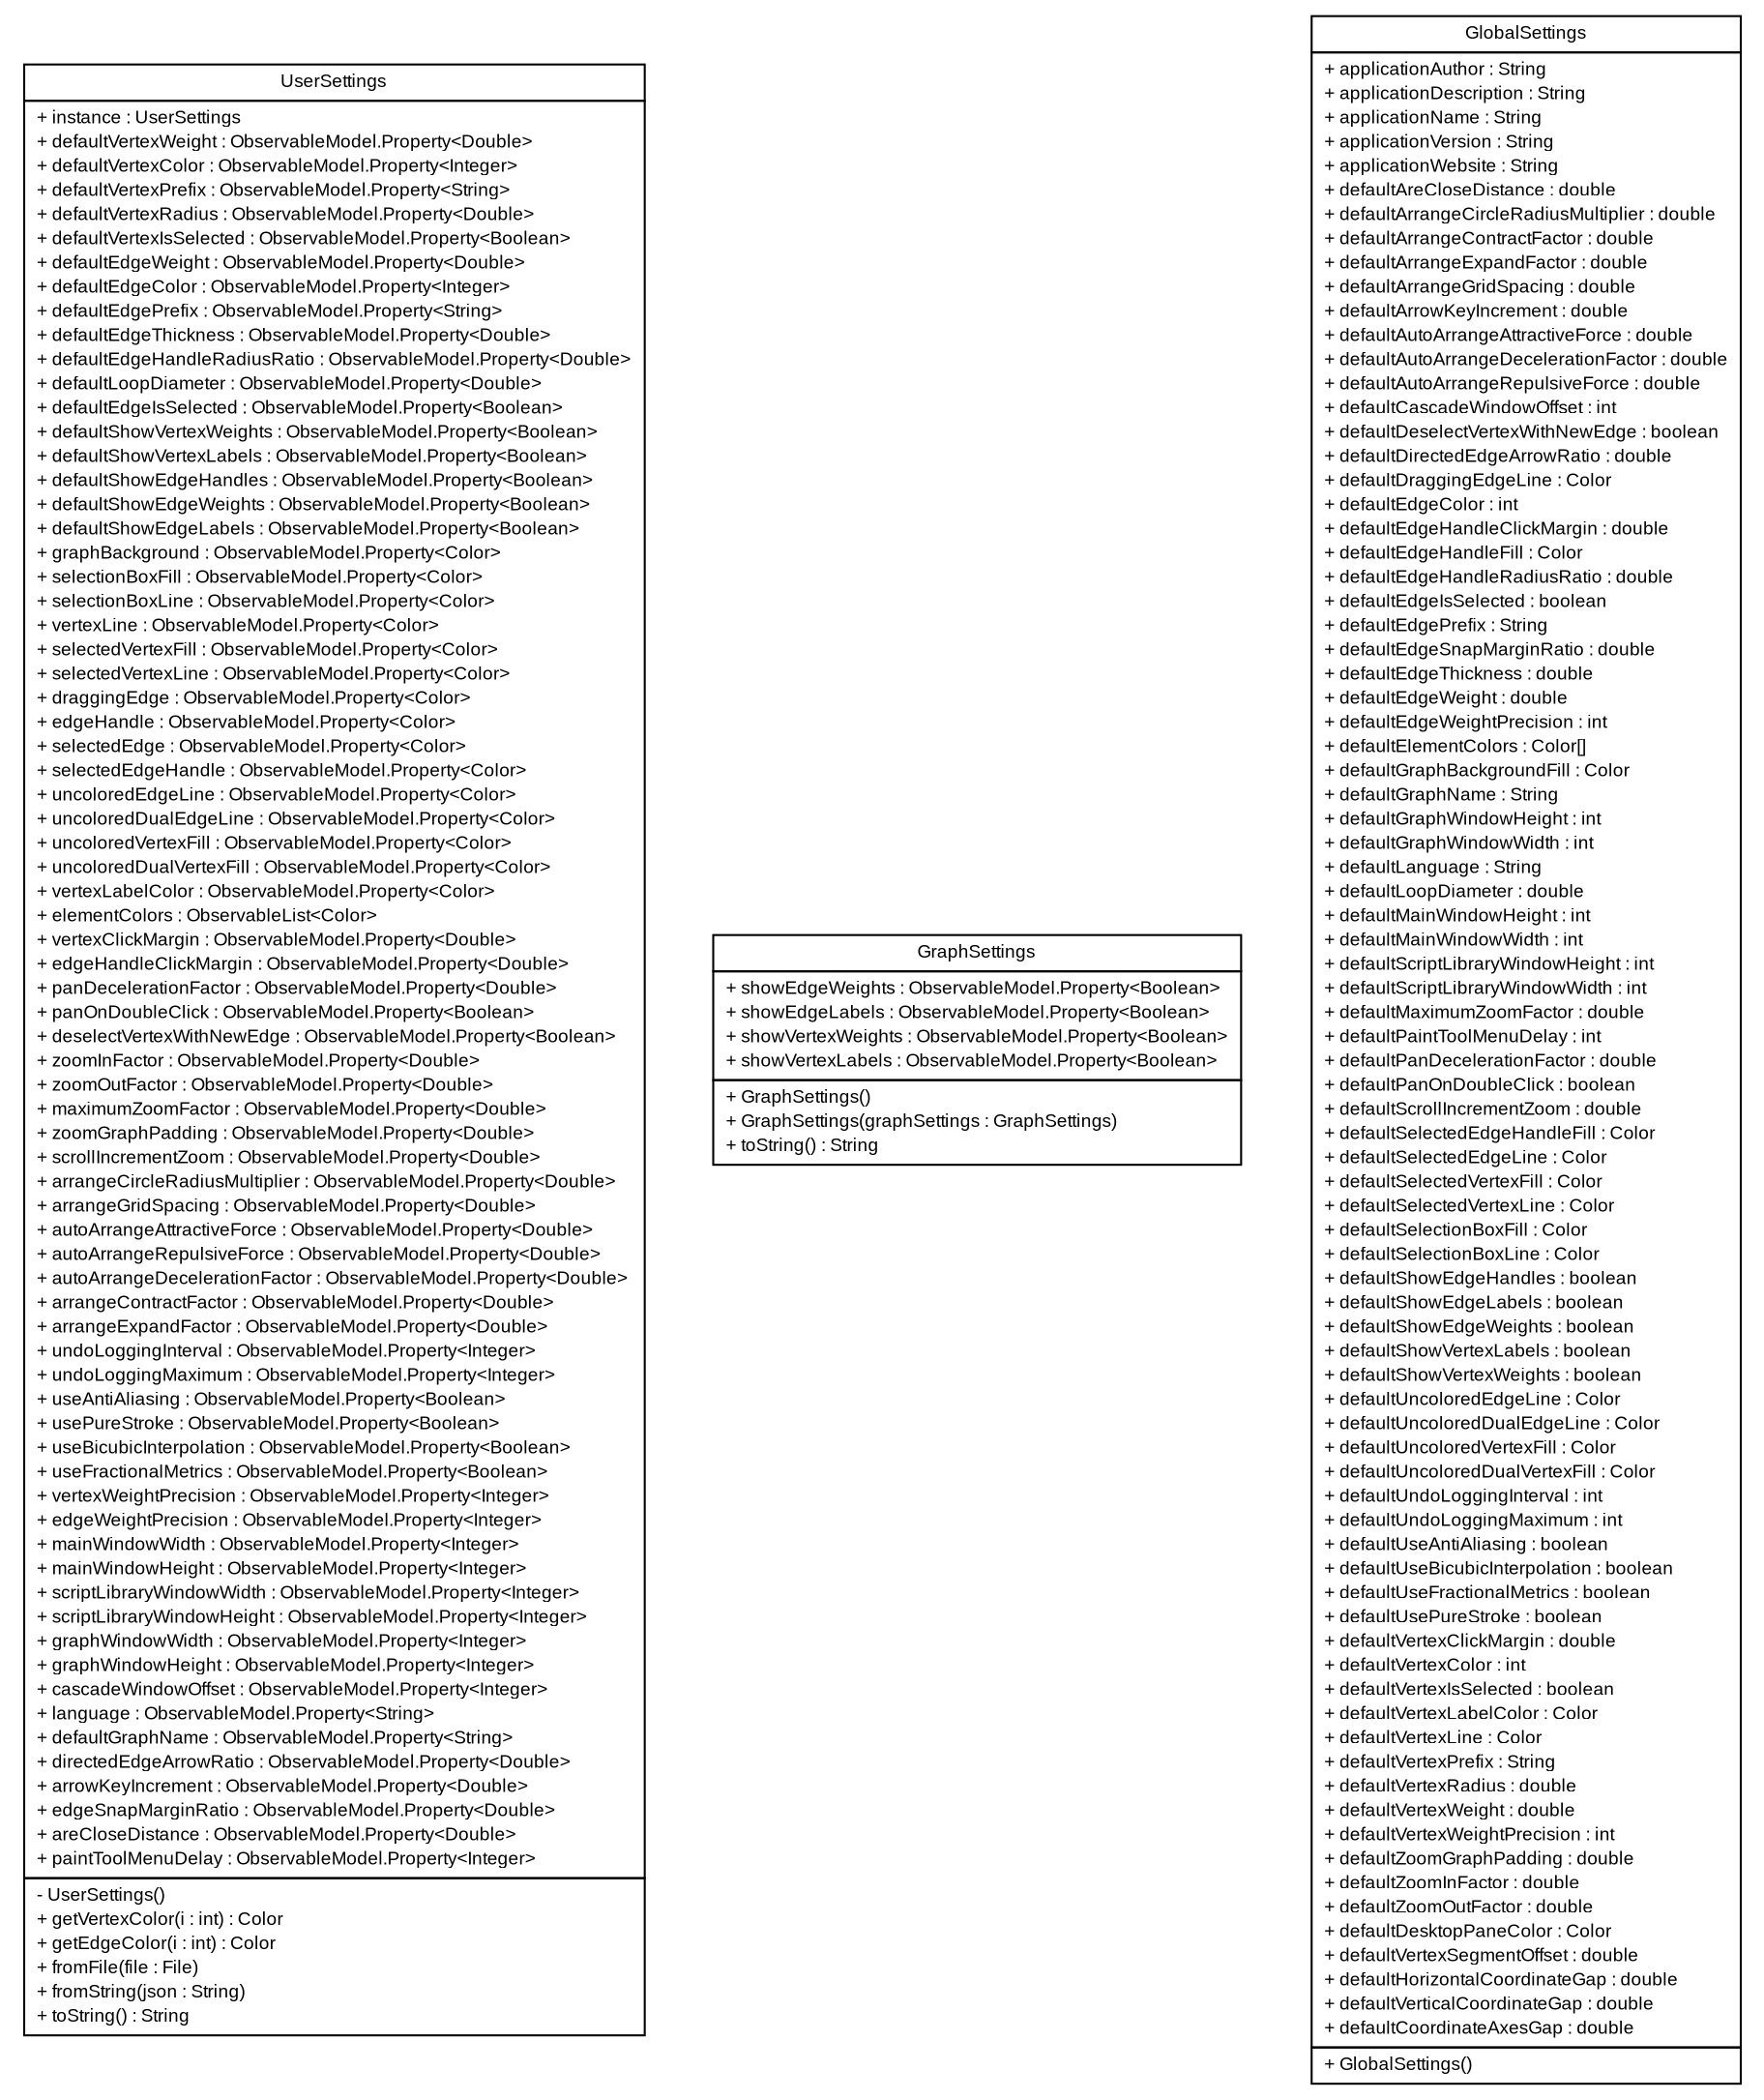 #!/usr/local/bin/dot
#
# Class diagram 
# Generated by UMLGraph version R5_6 (http://www.umlgraph.org/)
#

digraph G {
	edge [fontname="arial",fontsize=10,labelfontname="arial",labelfontsize=10];
	node [fontname="arial",fontsize=10,shape=plaintext];
	nodesep=0.25;
	ranksep=0.5;
	// pfc.settings.UserSettings
	c2193 [label=<<table title="pfc.settings.UserSettings" border="0" cellborder="1" cellspacing="0" cellpadding="2" port="p" href="./UserSettings.html">
		<tr><td><table border="0" cellspacing="0" cellpadding="1">
<tr><td align="center" balign="center"> UserSettings </td></tr>
		</table></td></tr>
		<tr><td><table border="0" cellspacing="0" cellpadding="1">
<tr><td align="left" balign="left"> + instance : UserSettings </td></tr>
<tr><td align="left" balign="left"> + defaultVertexWeight : ObservableModel.Property&lt;Double&gt; </td></tr>
<tr><td align="left" balign="left"> + defaultVertexColor : ObservableModel.Property&lt;Integer&gt; </td></tr>
<tr><td align="left" balign="left"> + defaultVertexPrefix : ObservableModel.Property&lt;String&gt; </td></tr>
<tr><td align="left" balign="left"> + defaultVertexRadius : ObservableModel.Property&lt;Double&gt; </td></tr>
<tr><td align="left" balign="left"> + defaultVertexIsSelected : ObservableModel.Property&lt;Boolean&gt; </td></tr>
<tr><td align="left" balign="left"> + defaultEdgeWeight : ObservableModel.Property&lt;Double&gt; </td></tr>
<tr><td align="left" balign="left"> + defaultEdgeColor : ObservableModel.Property&lt;Integer&gt; </td></tr>
<tr><td align="left" balign="left"> + defaultEdgePrefix : ObservableModel.Property&lt;String&gt; </td></tr>
<tr><td align="left" balign="left"> + defaultEdgeThickness : ObservableModel.Property&lt;Double&gt; </td></tr>
<tr><td align="left" balign="left"> + defaultEdgeHandleRadiusRatio : ObservableModel.Property&lt;Double&gt; </td></tr>
<tr><td align="left" balign="left"> + defaultLoopDiameter : ObservableModel.Property&lt;Double&gt; </td></tr>
<tr><td align="left" balign="left"> + defaultEdgeIsSelected : ObservableModel.Property&lt;Boolean&gt; </td></tr>
<tr><td align="left" balign="left"> + defaultShowVertexWeights : ObservableModel.Property&lt;Boolean&gt; </td></tr>
<tr><td align="left" balign="left"> + defaultShowVertexLabels : ObservableModel.Property&lt;Boolean&gt; </td></tr>
<tr><td align="left" balign="left"> + defaultShowEdgeHandles : ObservableModel.Property&lt;Boolean&gt; </td></tr>
<tr><td align="left" balign="left"> + defaultShowEdgeWeights : ObservableModel.Property&lt;Boolean&gt; </td></tr>
<tr><td align="left" balign="left"> + defaultShowEdgeLabels : ObservableModel.Property&lt;Boolean&gt; </td></tr>
<tr><td align="left" balign="left"> + graphBackground : ObservableModel.Property&lt;Color&gt; </td></tr>
<tr><td align="left" balign="left"> + selectionBoxFill : ObservableModel.Property&lt;Color&gt; </td></tr>
<tr><td align="left" balign="left"> + selectionBoxLine : ObservableModel.Property&lt;Color&gt; </td></tr>
<tr><td align="left" balign="left"> + vertexLine : ObservableModel.Property&lt;Color&gt; </td></tr>
<tr><td align="left" balign="left"> + selectedVertexFill : ObservableModel.Property&lt;Color&gt; </td></tr>
<tr><td align="left" balign="left"> + selectedVertexLine : ObservableModel.Property&lt;Color&gt; </td></tr>
<tr><td align="left" balign="left"> + draggingEdge : ObservableModel.Property&lt;Color&gt; </td></tr>
<tr><td align="left" balign="left"> + edgeHandle : ObservableModel.Property&lt;Color&gt; </td></tr>
<tr><td align="left" balign="left"> + selectedEdge : ObservableModel.Property&lt;Color&gt; </td></tr>
<tr><td align="left" balign="left"> + selectedEdgeHandle : ObservableModel.Property&lt;Color&gt; </td></tr>
<tr><td align="left" balign="left"> + uncoloredEdgeLine : ObservableModel.Property&lt;Color&gt; </td></tr>
<tr><td align="left" balign="left"> + uncoloredDualEdgeLine : ObservableModel.Property&lt;Color&gt; </td></tr>
<tr><td align="left" balign="left"> + uncoloredVertexFill : ObservableModel.Property&lt;Color&gt; </td></tr>
<tr><td align="left" balign="left"> + uncoloredDualVertexFill : ObservableModel.Property&lt;Color&gt; </td></tr>
<tr><td align="left" balign="left"> + vertexLabelColor : ObservableModel.Property&lt;Color&gt; </td></tr>
<tr><td align="left" balign="left"> + elementColors : ObservableList&lt;Color&gt; </td></tr>
<tr><td align="left" balign="left"> + vertexClickMargin : ObservableModel.Property&lt;Double&gt; </td></tr>
<tr><td align="left" balign="left"> + edgeHandleClickMargin : ObservableModel.Property&lt;Double&gt; </td></tr>
<tr><td align="left" balign="left"> + panDecelerationFactor : ObservableModel.Property&lt;Double&gt; </td></tr>
<tr><td align="left" balign="left"> + panOnDoubleClick : ObservableModel.Property&lt;Boolean&gt; </td></tr>
<tr><td align="left" balign="left"> + deselectVertexWithNewEdge : ObservableModel.Property&lt;Boolean&gt; </td></tr>
<tr><td align="left" balign="left"> + zoomInFactor : ObservableModel.Property&lt;Double&gt; </td></tr>
<tr><td align="left" balign="left"> + zoomOutFactor : ObservableModel.Property&lt;Double&gt; </td></tr>
<tr><td align="left" balign="left"> + maximumZoomFactor : ObservableModel.Property&lt;Double&gt; </td></tr>
<tr><td align="left" balign="left"> + zoomGraphPadding : ObservableModel.Property&lt;Double&gt; </td></tr>
<tr><td align="left" balign="left"> + scrollIncrementZoom : ObservableModel.Property&lt;Double&gt; </td></tr>
<tr><td align="left" balign="left"> + arrangeCircleRadiusMultiplier : ObservableModel.Property&lt;Double&gt; </td></tr>
<tr><td align="left" balign="left"> + arrangeGridSpacing : ObservableModel.Property&lt;Double&gt; </td></tr>
<tr><td align="left" balign="left"> + autoArrangeAttractiveForce : ObservableModel.Property&lt;Double&gt; </td></tr>
<tr><td align="left" balign="left"> + autoArrangeRepulsiveForce : ObservableModel.Property&lt;Double&gt; </td></tr>
<tr><td align="left" balign="left"> + autoArrangeDecelerationFactor : ObservableModel.Property&lt;Double&gt; </td></tr>
<tr><td align="left" balign="left"> + arrangeContractFactor : ObservableModel.Property&lt;Double&gt; </td></tr>
<tr><td align="left" balign="left"> + arrangeExpandFactor : ObservableModel.Property&lt;Double&gt; </td></tr>
<tr><td align="left" balign="left"> + undoLoggingInterval : ObservableModel.Property&lt;Integer&gt; </td></tr>
<tr><td align="left" balign="left"> + undoLoggingMaximum : ObservableModel.Property&lt;Integer&gt; </td></tr>
<tr><td align="left" balign="left"> + useAntiAliasing : ObservableModel.Property&lt;Boolean&gt; </td></tr>
<tr><td align="left" balign="left"> + usePureStroke : ObservableModel.Property&lt;Boolean&gt; </td></tr>
<tr><td align="left" balign="left"> + useBicubicInterpolation : ObservableModel.Property&lt;Boolean&gt; </td></tr>
<tr><td align="left" balign="left"> + useFractionalMetrics : ObservableModel.Property&lt;Boolean&gt; </td></tr>
<tr><td align="left" balign="left"> + vertexWeightPrecision : ObservableModel.Property&lt;Integer&gt; </td></tr>
<tr><td align="left" balign="left"> + edgeWeightPrecision : ObservableModel.Property&lt;Integer&gt; </td></tr>
<tr><td align="left" balign="left"> + mainWindowWidth : ObservableModel.Property&lt;Integer&gt; </td></tr>
<tr><td align="left" balign="left"> + mainWindowHeight : ObservableModel.Property&lt;Integer&gt; </td></tr>
<tr><td align="left" balign="left"> + scriptLibraryWindowWidth : ObservableModel.Property&lt;Integer&gt; </td></tr>
<tr><td align="left" balign="left"> + scriptLibraryWindowHeight : ObservableModel.Property&lt;Integer&gt; </td></tr>
<tr><td align="left" balign="left"> + graphWindowWidth : ObservableModel.Property&lt;Integer&gt; </td></tr>
<tr><td align="left" balign="left"> + graphWindowHeight : ObservableModel.Property&lt;Integer&gt; </td></tr>
<tr><td align="left" balign="left"> + cascadeWindowOffset : ObservableModel.Property&lt;Integer&gt; </td></tr>
<tr><td align="left" balign="left"> + language : ObservableModel.Property&lt;String&gt; </td></tr>
<tr><td align="left" balign="left"> + defaultGraphName : ObservableModel.Property&lt;String&gt; </td></tr>
<tr><td align="left" balign="left"> + directedEdgeArrowRatio : ObservableModel.Property&lt;Double&gt; </td></tr>
<tr><td align="left" balign="left"> + arrowKeyIncrement : ObservableModel.Property&lt;Double&gt; </td></tr>
<tr><td align="left" balign="left"> + edgeSnapMarginRatio : ObservableModel.Property&lt;Double&gt; </td></tr>
<tr><td align="left" balign="left"> + areCloseDistance : ObservableModel.Property&lt;Double&gt; </td></tr>
<tr><td align="left" balign="left"> + paintToolMenuDelay : ObservableModel.Property&lt;Integer&gt; </td></tr>
		</table></td></tr>
		<tr><td><table border="0" cellspacing="0" cellpadding="1">
<tr><td align="left" balign="left"> - UserSettings() </td></tr>
<tr><td align="left" balign="left"> + getVertexColor(i : int) : Color </td></tr>
<tr><td align="left" balign="left"> + getEdgeColor(i : int) : Color </td></tr>
<tr><td align="left" balign="left"> + fromFile(file : File) </td></tr>
<tr><td align="left" balign="left"> + fromString(json : String) </td></tr>
<tr><td align="left" balign="left"> + toString() : String </td></tr>
		</table></td></tr>
		</table>>, URL="./UserSettings.html", fontname="arial", fontcolor="black", fontsize=9.0];
	// pfc.settings.GraphSettings
	c2194 [label=<<table title="pfc.settings.GraphSettings" border="0" cellborder="1" cellspacing="0" cellpadding="2" port="p" href="./GraphSettings.html">
		<tr><td><table border="0" cellspacing="0" cellpadding="1">
<tr><td align="center" balign="center"> GraphSettings </td></tr>
		</table></td></tr>
		<tr><td><table border="0" cellspacing="0" cellpadding="1">
<tr><td align="left" balign="left"> + showEdgeWeights : ObservableModel.Property&lt;Boolean&gt; </td></tr>
<tr><td align="left" balign="left"> + showEdgeLabels : ObservableModel.Property&lt;Boolean&gt; </td></tr>
<tr><td align="left" balign="left"> + showVertexWeights : ObservableModel.Property&lt;Boolean&gt; </td></tr>
<tr><td align="left" balign="left"> + showVertexLabels : ObservableModel.Property&lt;Boolean&gt; </td></tr>
		</table></td></tr>
		<tr><td><table border="0" cellspacing="0" cellpadding="1">
<tr><td align="left" balign="left"> + GraphSettings() </td></tr>
<tr><td align="left" balign="left"> + GraphSettings(graphSettings : GraphSettings) </td></tr>
<tr><td align="left" balign="left"> + toString() : String </td></tr>
		</table></td></tr>
		</table>>, URL="./GraphSettings.html", fontname="arial", fontcolor="black", fontsize=9.0];
	// pfc.settings.GlobalSettings
	c2195 [label=<<table title="pfc.settings.GlobalSettings" border="0" cellborder="1" cellspacing="0" cellpadding="2" port="p" href="./GlobalSettings.html">
		<tr><td><table border="0" cellspacing="0" cellpadding="1">
<tr><td align="center" balign="center"> GlobalSettings </td></tr>
		</table></td></tr>
		<tr><td><table border="0" cellspacing="0" cellpadding="1">
<tr><td align="left" balign="left"> + applicationAuthor : String </td></tr>
<tr><td align="left" balign="left"> + applicationDescription : String </td></tr>
<tr><td align="left" balign="left"> + applicationName : String </td></tr>
<tr><td align="left" balign="left"> + applicationVersion : String </td></tr>
<tr><td align="left" balign="left"> + applicationWebsite : String </td></tr>
<tr><td align="left" balign="left"> + defaultAreCloseDistance : double </td></tr>
<tr><td align="left" balign="left"> + defaultArrangeCircleRadiusMultiplier : double </td></tr>
<tr><td align="left" balign="left"> + defaultArrangeContractFactor : double </td></tr>
<tr><td align="left" balign="left"> + defaultArrangeExpandFactor : double </td></tr>
<tr><td align="left" balign="left"> + defaultArrangeGridSpacing : double </td></tr>
<tr><td align="left" balign="left"> + defaultArrowKeyIncrement : double </td></tr>
<tr><td align="left" balign="left"> + defaultAutoArrangeAttractiveForce : double </td></tr>
<tr><td align="left" balign="left"> + defaultAutoArrangeDecelerationFactor : double </td></tr>
<tr><td align="left" balign="left"> + defaultAutoArrangeRepulsiveForce : double </td></tr>
<tr><td align="left" balign="left"> + defaultCascadeWindowOffset : int </td></tr>
<tr><td align="left" balign="left"> + defaultDeselectVertexWithNewEdge : boolean </td></tr>
<tr><td align="left" balign="left"> + defaultDirectedEdgeArrowRatio : double </td></tr>
<tr><td align="left" balign="left"> + defaultDraggingEdgeLine : Color </td></tr>
<tr><td align="left" balign="left"> + defaultEdgeColor : int </td></tr>
<tr><td align="left" balign="left"> + defaultEdgeHandleClickMargin : double </td></tr>
<tr><td align="left" balign="left"> + defaultEdgeHandleFill : Color </td></tr>
<tr><td align="left" balign="left"> + defaultEdgeHandleRadiusRatio : double </td></tr>
<tr><td align="left" balign="left"> + defaultEdgeIsSelected : boolean </td></tr>
<tr><td align="left" balign="left"> + defaultEdgePrefix : String </td></tr>
<tr><td align="left" balign="left"> + defaultEdgeSnapMarginRatio : double </td></tr>
<tr><td align="left" balign="left"> + defaultEdgeThickness : double </td></tr>
<tr><td align="left" balign="left"> + defaultEdgeWeight : double </td></tr>
<tr><td align="left" balign="left"> + defaultEdgeWeightPrecision : int </td></tr>
<tr><td align="left" balign="left"> + defaultElementColors : Color[] </td></tr>
<tr><td align="left" balign="left"> + defaultGraphBackgroundFill : Color </td></tr>
<tr><td align="left" balign="left"> + defaultGraphName : String </td></tr>
<tr><td align="left" balign="left"> + defaultGraphWindowHeight : int </td></tr>
<tr><td align="left" balign="left"> + defaultGraphWindowWidth : int </td></tr>
<tr><td align="left" balign="left"> + defaultLanguage : String </td></tr>
<tr><td align="left" balign="left"> + defaultLoopDiameter : double </td></tr>
<tr><td align="left" balign="left"> + defaultMainWindowHeight : int </td></tr>
<tr><td align="left" balign="left"> + defaultMainWindowWidth : int </td></tr>
<tr><td align="left" balign="left"> + defaultScriptLibraryWindowHeight : int </td></tr>
<tr><td align="left" balign="left"> + defaultScriptLibraryWindowWidth : int </td></tr>
<tr><td align="left" balign="left"> + defaultMaximumZoomFactor : double </td></tr>
<tr><td align="left" balign="left"> + defaultPaintToolMenuDelay : int </td></tr>
<tr><td align="left" balign="left"> + defaultPanDecelerationFactor : double </td></tr>
<tr><td align="left" balign="left"> + defaultPanOnDoubleClick : boolean </td></tr>
<tr><td align="left" balign="left"> + defaultScrollIncrementZoom : double </td></tr>
<tr><td align="left" balign="left"> + defaultSelectedEdgeHandleFill : Color </td></tr>
<tr><td align="left" balign="left"> + defaultSelectedEdgeLine : Color </td></tr>
<tr><td align="left" balign="left"> + defaultSelectedVertexFill : Color </td></tr>
<tr><td align="left" balign="left"> + defaultSelectedVertexLine : Color </td></tr>
<tr><td align="left" balign="left"> + defaultSelectionBoxFill : Color </td></tr>
<tr><td align="left" balign="left"> + defaultSelectionBoxLine : Color </td></tr>
<tr><td align="left" balign="left"> + defaultShowEdgeHandles : boolean </td></tr>
<tr><td align="left" balign="left"> + defaultShowEdgeLabels : boolean </td></tr>
<tr><td align="left" balign="left"> + defaultShowEdgeWeights : boolean </td></tr>
<tr><td align="left" balign="left"> + defaultShowVertexLabels : boolean </td></tr>
<tr><td align="left" balign="left"> + defaultShowVertexWeights : boolean </td></tr>
<tr><td align="left" balign="left"> + defaultUncoloredEdgeLine : Color </td></tr>
<tr><td align="left" balign="left"> + defaultUncoloredDualEdgeLine : Color </td></tr>
<tr><td align="left" balign="left"> + defaultUncoloredVertexFill : Color </td></tr>
<tr><td align="left" balign="left"> + defaultUncoloredDualVertexFill : Color </td></tr>
<tr><td align="left" balign="left"> + defaultUndoLoggingInterval : int </td></tr>
<tr><td align="left" balign="left"> + defaultUndoLoggingMaximum : int </td></tr>
<tr><td align="left" balign="left"> + defaultUseAntiAliasing : boolean </td></tr>
<tr><td align="left" balign="left"> + defaultUseBicubicInterpolation : boolean </td></tr>
<tr><td align="left" balign="left"> + defaultUseFractionalMetrics : boolean </td></tr>
<tr><td align="left" balign="left"> + defaultUsePureStroke : boolean </td></tr>
<tr><td align="left" balign="left"> + defaultVertexClickMargin : double </td></tr>
<tr><td align="left" balign="left"> + defaultVertexColor : int </td></tr>
<tr><td align="left" balign="left"> + defaultVertexIsSelected : boolean </td></tr>
<tr><td align="left" balign="left"> + defaultVertexLabelColor : Color </td></tr>
<tr><td align="left" balign="left"> + defaultVertexLine : Color </td></tr>
<tr><td align="left" balign="left"> + defaultVertexPrefix : String </td></tr>
<tr><td align="left" balign="left"> + defaultVertexRadius : double </td></tr>
<tr><td align="left" balign="left"> + defaultVertexWeight : double </td></tr>
<tr><td align="left" balign="left"> + defaultVertexWeightPrecision : int </td></tr>
<tr><td align="left" balign="left"> + defaultZoomGraphPadding : double </td></tr>
<tr><td align="left" balign="left"> + defaultZoomInFactor : double </td></tr>
<tr><td align="left" balign="left"> + defaultZoomOutFactor : double </td></tr>
<tr><td align="left" balign="left"> + defaultDesktopPaneColor : Color </td></tr>
<tr><td align="left" balign="left"> + defaultVertexSegmentOffset : double </td></tr>
<tr><td align="left" balign="left"> + defaultHorizontalCoordinateGap : double </td></tr>
<tr><td align="left" balign="left"> + defaultVerticalCoordinateGap : double </td></tr>
<tr><td align="left" balign="left"> + defaultCoordinateAxesGap : double </td></tr>
		</table></td></tr>
		<tr><td><table border="0" cellspacing="0" cellpadding="1">
<tr><td align="left" balign="left"> + GlobalSettings() </td></tr>
		</table></td></tr>
		</table>>, URL="./GlobalSettings.html", fontname="arial", fontcolor="black", fontsize=9.0];
}

